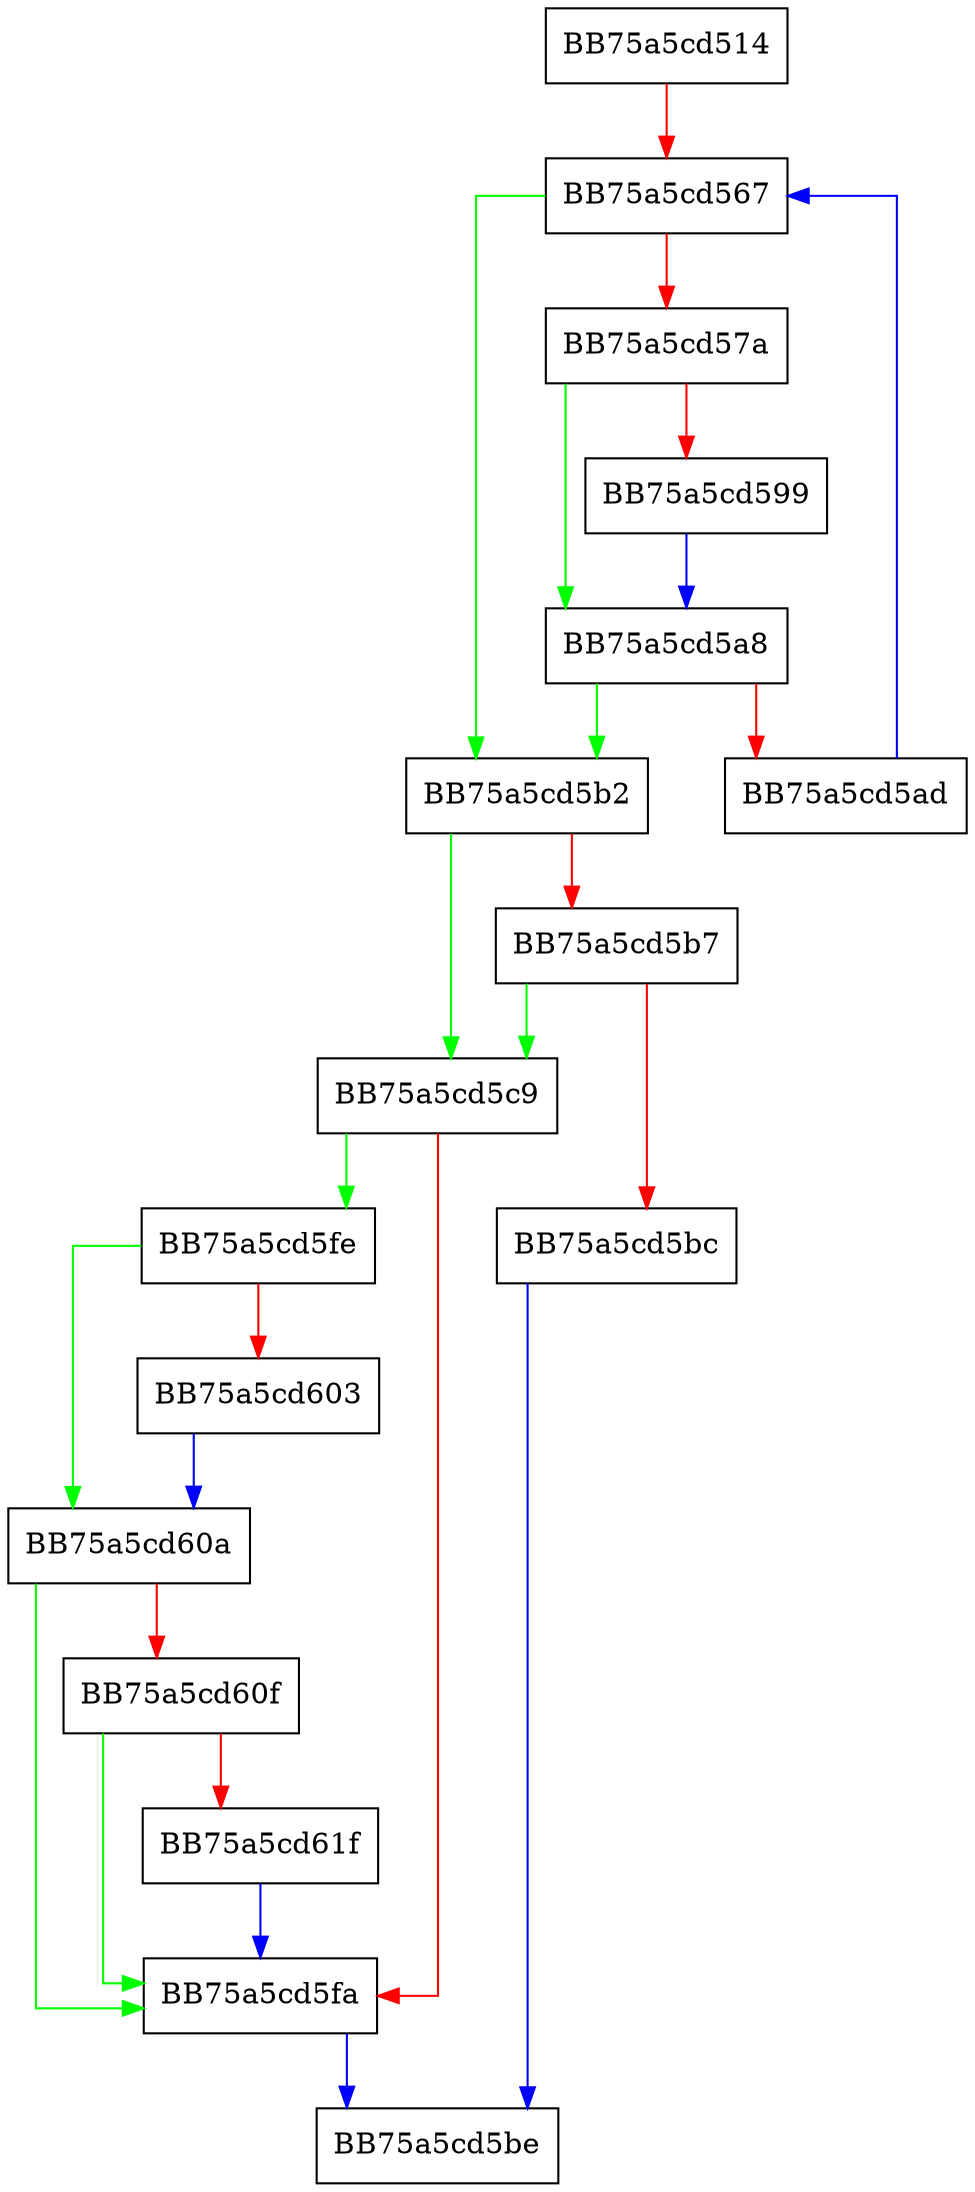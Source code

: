 digraph insert {
  node [shape="box"];
  graph [splines=ortho];
  BB75a5cd514 -> BB75a5cd567 [color="red"];
  BB75a5cd567 -> BB75a5cd5b2 [color="green"];
  BB75a5cd567 -> BB75a5cd57a [color="red"];
  BB75a5cd57a -> BB75a5cd5a8 [color="green"];
  BB75a5cd57a -> BB75a5cd599 [color="red"];
  BB75a5cd599 -> BB75a5cd5a8 [color="blue"];
  BB75a5cd5a8 -> BB75a5cd5b2 [color="green"];
  BB75a5cd5a8 -> BB75a5cd5ad [color="red"];
  BB75a5cd5ad -> BB75a5cd567 [color="blue"];
  BB75a5cd5b2 -> BB75a5cd5c9 [color="green"];
  BB75a5cd5b2 -> BB75a5cd5b7 [color="red"];
  BB75a5cd5b7 -> BB75a5cd5c9 [color="green"];
  BB75a5cd5b7 -> BB75a5cd5bc [color="red"];
  BB75a5cd5bc -> BB75a5cd5be [color="blue"];
  BB75a5cd5c9 -> BB75a5cd5fe [color="green"];
  BB75a5cd5c9 -> BB75a5cd5fa [color="red"];
  BB75a5cd5fa -> BB75a5cd5be [color="blue"];
  BB75a5cd5fe -> BB75a5cd60a [color="green"];
  BB75a5cd5fe -> BB75a5cd603 [color="red"];
  BB75a5cd603 -> BB75a5cd60a [color="blue"];
  BB75a5cd60a -> BB75a5cd5fa [color="green"];
  BB75a5cd60a -> BB75a5cd60f [color="red"];
  BB75a5cd60f -> BB75a5cd5fa [color="green"];
  BB75a5cd60f -> BB75a5cd61f [color="red"];
  BB75a5cd61f -> BB75a5cd5fa [color="blue"];
}